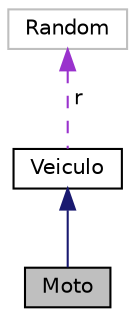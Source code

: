 digraph "Moto"
{
  edge [fontname="Helvetica",fontsize="10",labelfontname="Helvetica",labelfontsize="10"];
  node [fontname="Helvetica",fontsize="10",shape=record];
  Node2 [label="Moto",height=0.2,width=0.4,color="black", fillcolor="grey75", style="filled", fontcolor="black"];
  Node3 -> Node2 [dir="back",color="midnightblue",fontsize="10",style="solid",fontname="Helvetica"];
  Node3 [label="Veiculo",height=0.2,width=0.4,color="black", fillcolor="white", style="filled",URL="$classVeiculo.html"];
  Node4 -> Node3 [dir="back",color="darkorchid3",fontsize="10",style="dashed",label=" r" ,fontname="Helvetica"];
  Node4 [label="Random",height=0.2,width=0.4,color="grey75", fillcolor="white", style="filled"];
}
